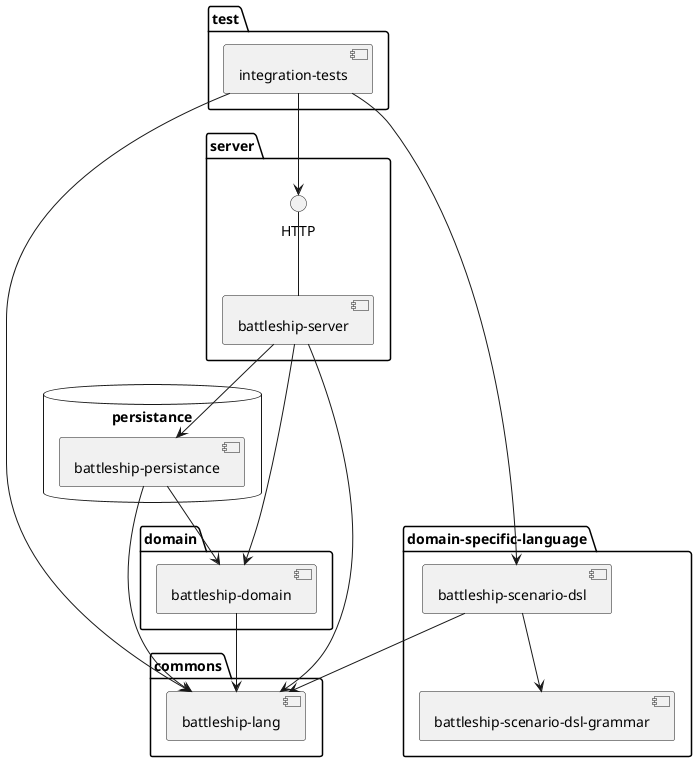 @startuml
'https://plantuml.com/component-diagram

package "commons" {
    [battleship-lang]
}

package "domain" {
    [battleship-domain]
}

[battleship-domain] --> [battleship-lang]

database "persistance" {
    [battleship-persistance]
}

[battleship-persistance] --> [battleship-lang]
[battleship-persistance] --> [battleship-domain]


package "domain-specific-language" {
    [battleship-scenario-dsl-grammar]
    [battleship-scenario-dsl]
}

[battleship-scenario-dsl] --> [battleship-scenario-dsl-grammar]
[battleship-scenario-dsl] --> [battleship-lang]

package "server" {
    HTTP -- [battleship-server]
}

[battleship-server] --> [battleship-lang]
[battleship-server] --> [battleship-domain]
[battleship-server] --> [battleship-persistance]

package "test" {
    [integration-tests] --> HTTP
}

[integration-tests] --> [battleship-lang]
[integration-tests] --> [battleship-scenario-dsl]
'[integration-tests] ..> [battleship-server]

'"test" ..> "server"
'"test" --> "domain-specific-language"
'"test" --> "commons"
'
'"server" --> "persistance"
'"persistance" --> "commons"
'"server" --> "domain"
'
'"domain-specific-language" --> "commons"
'
'"persistance" --> "commons"
'"persistance" --> "domain"
'
'"server" --> "commons"
'"server" --> "domain"
'"server" --> "persistance"
'
'"domain" --> "commons"

@enduml